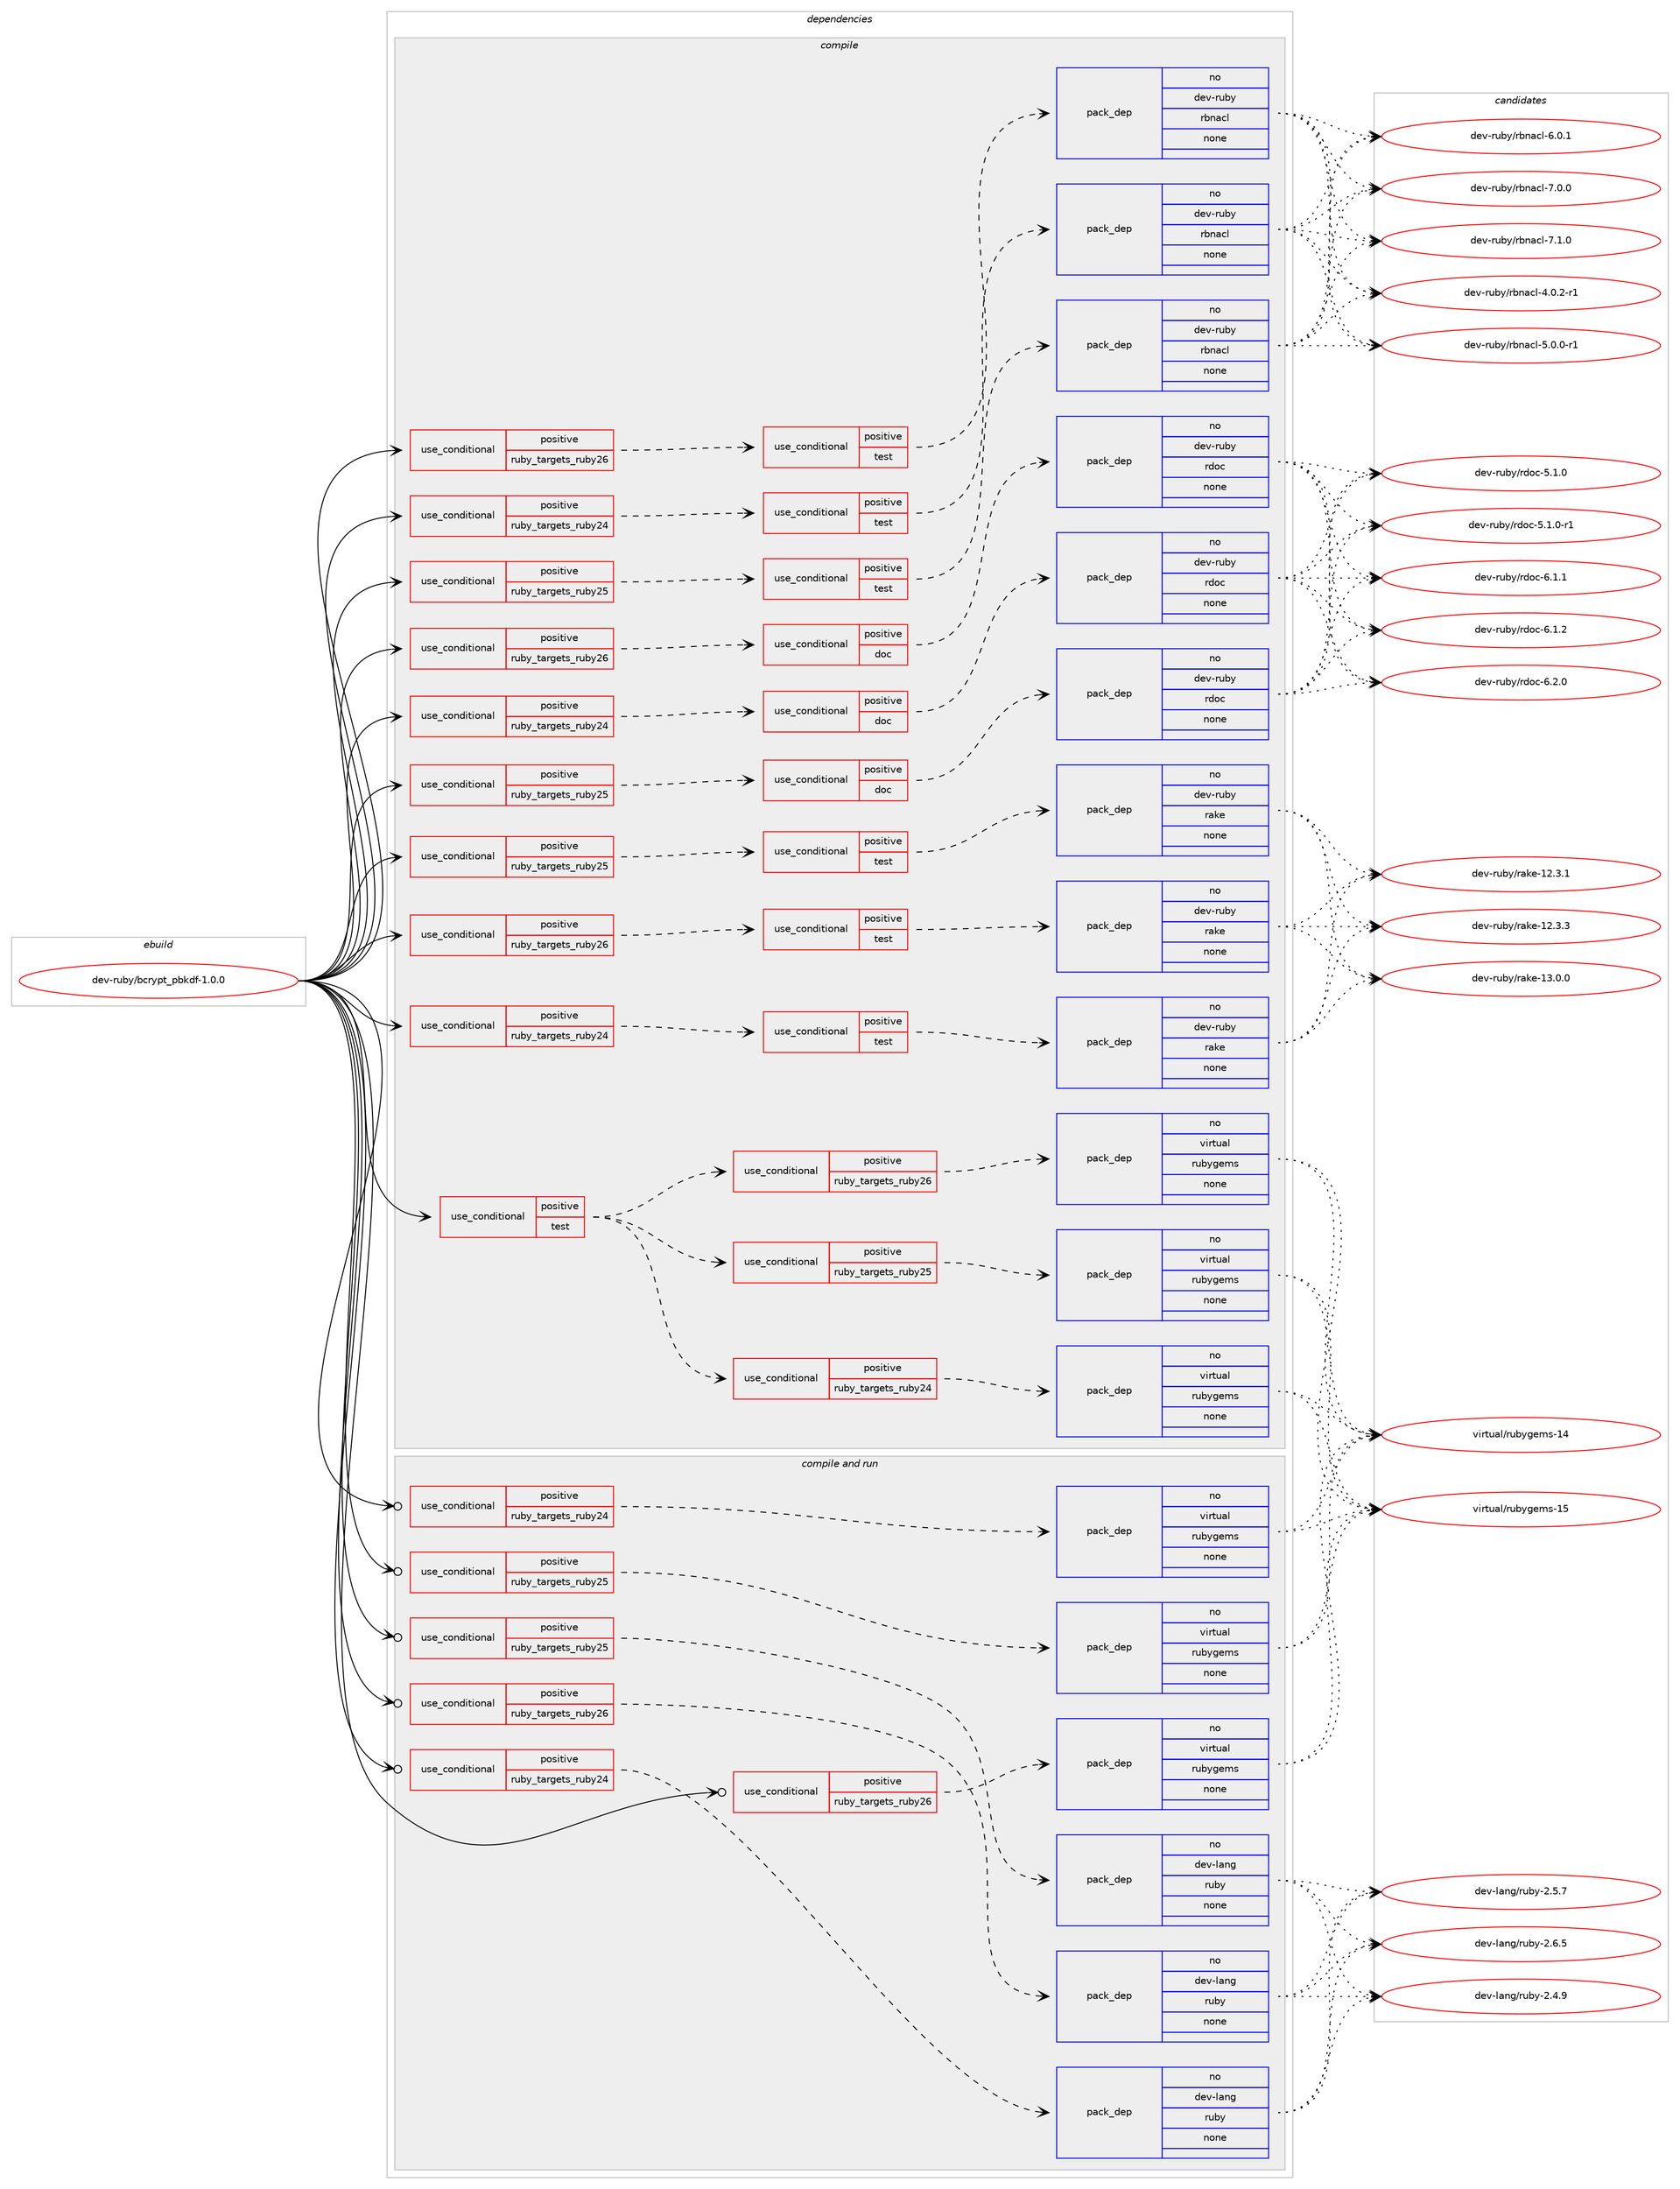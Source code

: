 digraph prolog {

# *************
# Graph options
# *************

newrank=true;
concentrate=true;
compound=true;
graph [rankdir=LR,fontname=Helvetica,fontsize=10,ranksep=1.5];#, ranksep=2.5, nodesep=0.2];
edge  [arrowhead=vee];
node  [fontname=Helvetica,fontsize=10];

# **********
# The ebuild
# **********

subgraph cluster_leftcol {
color=gray;
rank=same;
label=<<i>ebuild</i>>;
id [label="dev-ruby/bcrypt_pbkdf-1.0.0", color=red, width=4, href="../dev-ruby/bcrypt_pbkdf-1.0.0.svg"];
}

# ****************
# The dependencies
# ****************

subgraph cluster_midcol {
color=gray;
label=<<i>dependencies</i>>;
subgraph cluster_compile {
fillcolor="#eeeeee";
style=filled;
label=<<i>compile</i>>;
subgraph cond159031 {
dependency678735 [label=<<TABLE BORDER="0" CELLBORDER="1" CELLSPACING="0" CELLPADDING="4"><TR><TD ROWSPAN="3" CELLPADDING="10">use_conditional</TD></TR><TR><TD>positive</TD></TR><TR><TD>ruby_targets_ruby24</TD></TR></TABLE>>, shape=none, color=red];
subgraph cond159032 {
dependency678736 [label=<<TABLE BORDER="0" CELLBORDER="1" CELLSPACING="0" CELLPADDING="4"><TR><TD ROWSPAN="3" CELLPADDING="10">use_conditional</TD></TR><TR><TD>positive</TD></TR><TR><TD>doc</TD></TR></TABLE>>, shape=none, color=red];
subgraph pack507750 {
dependency678737 [label=<<TABLE BORDER="0" CELLBORDER="1" CELLSPACING="0" CELLPADDING="4" WIDTH="220"><TR><TD ROWSPAN="6" CELLPADDING="30">pack_dep</TD></TR><TR><TD WIDTH="110">no</TD></TR><TR><TD>dev-ruby</TD></TR><TR><TD>rdoc</TD></TR><TR><TD>none</TD></TR><TR><TD></TD></TR></TABLE>>, shape=none, color=blue];
}
dependency678736:e -> dependency678737:w [weight=20,style="dashed",arrowhead="vee"];
}
dependency678735:e -> dependency678736:w [weight=20,style="dashed",arrowhead="vee"];
}
id:e -> dependency678735:w [weight=20,style="solid",arrowhead="vee"];
subgraph cond159033 {
dependency678738 [label=<<TABLE BORDER="0" CELLBORDER="1" CELLSPACING="0" CELLPADDING="4"><TR><TD ROWSPAN="3" CELLPADDING="10">use_conditional</TD></TR><TR><TD>positive</TD></TR><TR><TD>ruby_targets_ruby24</TD></TR></TABLE>>, shape=none, color=red];
subgraph cond159034 {
dependency678739 [label=<<TABLE BORDER="0" CELLBORDER="1" CELLSPACING="0" CELLPADDING="4"><TR><TD ROWSPAN="3" CELLPADDING="10">use_conditional</TD></TR><TR><TD>positive</TD></TR><TR><TD>test</TD></TR></TABLE>>, shape=none, color=red];
subgraph pack507751 {
dependency678740 [label=<<TABLE BORDER="0" CELLBORDER="1" CELLSPACING="0" CELLPADDING="4" WIDTH="220"><TR><TD ROWSPAN="6" CELLPADDING="30">pack_dep</TD></TR><TR><TD WIDTH="110">no</TD></TR><TR><TD>dev-ruby</TD></TR><TR><TD>rake</TD></TR><TR><TD>none</TD></TR><TR><TD></TD></TR></TABLE>>, shape=none, color=blue];
}
dependency678739:e -> dependency678740:w [weight=20,style="dashed",arrowhead="vee"];
}
dependency678738:e -> dependency678739:w [weight=20,style="dashed",arrowhead="vee"];
}
id:e -> dependency678738:w [weight=20,style="solid",arrowhead="vee"];
subgraph cond159035 {
dependency678741 [label=<<TABLE BORDER="0" CELLBORDER="1" CELLSPACING="0" CELLPADDING="4"><TR><TD ROWSPAN="3" CELLPADDING="10">use_conditional</TD></TR><TR><TD>positive</TD></TR><TR><TD>ruby_targets_ruby24</TD></TR></TABLE>>, shape=none, color=red];
subgraph cond159036 {
dependency678742 [label=<<TABLE BORDER="0" CELLBORDER="1" CELLSPACING="0" CELLPADDING="4"><TR><TD ROWSPAN="3" CELLPADDING="10">use_conditional</TD></TR><TR><TD>positive</TD></TR><TR><TD>test</TD></TR></TABLE>>, shape=none, color=red];
subgraph pack507752 {
dependency678743 [label=<<TABLE BORDER="0" CELLBORDER="1" CELLSPACING="0" CELLPADDING="4" WIDTH="220"><TR><TD ROWSPAN="6" CELLPADDING="30">pack_dep</TD></TR><TR><TD WIDTH="110">no</TD></TR><TR><TD>dev-ruby</TD></TR><TR><TD>rbnacl</TD></TR><TR><TD>none</TD></TR><TR><TD></TD></TR></TABLE>>, shape=none, color=blue];
}
dependency678742:e -> dependency678743:w [weight=20,style="dashed",arrowhead="vee"];
}
dependency678741:e -> dependency678742:w [weight=20,style="dashed",arrowhead="vee"];
}
id:e -> dependency678741:w [weight=20,style="solid",arrowhead="vee"];
subgraph cond159037 {
dependency678744 [label=<<TABLE BORDER="0" CELLBORDER="1" CELLSPACING="0" CELLPADDING="4"><TR><TD ROWSPAN="3" CELLPADDING="10">use_conditional</TD></TR><TR><TD>positive</TD></TR><TR><TD>ruby_targets_ruby25</TD></TR></TABLE>>, shape=none, color=red];
subgraph cond159038 {
dependency678745 [label=<<TABLE BORDER="0" CELLBORDER="1" CELLSPACING="0" CELLPADDING="4"><TR><TD ROWSPAN="3" CELLPADDING="10">use_conditional</TD></TR><TR><TD>positive</TD></TR><TR><TD>doc</TD></TR></TABLE>>, shape=none, color=red];
subgraph pack507753 {
dependency678746 [label=<<TABLE BORDER="0" CELLBORDER="1" CELLSPACING="0" CELLPADDING="4" WIDTH="220"><TR><TD ROWSPAN="6" CELLPADDING="30">pack_dep</TD></TR><TR><TD WIDTH="110">no</TD></TR><TR><TD>dev-ruby</TD></TR><TR><TD>rdoc</TD></TR><TR><TD>none</TD></TR><TR><TD></TD></TR></TABLE>>, shape=none, color=blue];
}
dependency678745:e -> dependency678746:w [weight=20,style="dashed",arrowhead="vee"];
}
dependency678744:e -> dependency678745:w [weight=20,style="dashed",arrowhead="vee"];
}
id:e -> dependency678744:w [weight=20,style="solid",arrowhead="vee"];
subgraph cond159039 {
dependency678747 [label=<<TABLE BORDER="0" CELLBORDER="1" CELLSPACING="0" CELLPADDING="4"><TR><TD ROWSPAN="3" CELLPADDING="10">use_conditional</TD></TR><TR><TD>positive</TD></TR><TR><TD>ruby_targets_ruby25</TD></TR></TABLE>>, shape=none, color=red];
subgraph cond159040 {
dependency678748 [label=<<TABLE BORDER="0" CELLBORDER="1" CELLSPACING="0" CELLPADDING="4"><TR><TD ROWSPAN="3" CELLPADDING="10">use_conditional</TD></TR><TR><TD>positive</TD></TR><TR><TD>test</TD></TR></TABLE>>, shape=none, color=red];
subgraph pack507754 {
dependency678749 [label=<<TABLE BORDER="0" CELLBORDER="1" CELLSPACING="0" CELLPADDING="4" WIDTH="220"><TR><TD ROWSPAN="6" CELLPADDING="30">pack_dep</TD></TR><TR><TD WIDTH="110">no</TD></TR><TR><TD>dev-ruby</TD></TR><TR><TD>rake</TD></TR><TR><TD>none</TD></TR><TR><TD></TD></TR></TABLE>>, shape=none, color=blue];
}
dependency678748:e -> dependency678749:w [weight=20,style="dashed",arrowhead="vee"];
}
dependency678747:e -> dependency678748:w [weight=20,style="dashed",arrowhead="vee"];
}
id:e -> dependency678747:w [weight=20,style="solid",arrowhead="vee"];
subgraph cond159041 {
dependency678750 [label=<<TABLE BORDER="0" CELLBORDER="1" CELLSPACING="0" CELLPADDING="4"><TR><TD ROWSPAN="3" CELLPADDING="10">use_conditional</TD></TR><TR><TD>positive</TD></TR><TR><TD>ruby_targets_ruby25</TD></TR></TABLE>>, shape=none, color=red];
subgraph cond159042 {
dependency678751 [label=<<TABLE BORDER="0" CELLBORDER="1" CELLSPACING="0" CELLPADDING="4"><TR><TD ROWSPAN="3" CELLPADDING="10">use_conditional</TD></TR><TR><TD>positive</TD></TR><TR><TD>test</TD></TR></TABLE>>, shape=none, color=red];
subgraph pack507755 {
dependency678752 [label=<<TABLE BORDER="0" CELLBORDER="1" CELLSPACING="0" CELLPADDING="4" WIDTH="220"><TR><TD ROWSPAN="6" CELLPADDING="30">pack_dep</TD></TR><TR><TD WIDTH="110">no</TD></TR><TR><TD>dev-ruby</TD></TR><TR><TD>rbnacl</TD></TR><TR><TD>none</TD></TR><TR><TD></TD></TR></TABLE>>, shape=none, color=blue];
}
dependency678751:e -> dependency678752:w [weight=20,style="dashed",arrowhead="vee"];
}
dependency678750:e -> dependency678751:w [weight=20,style="dashed",arrowhead="vee"];
}
id:e -> dependency678750:w [weight=20,style="solid",arrowhead="vee"];
subgraph cond159043 {
dependency678753 [label=<<TABLE BORDER="0" CELLBORDER="1" CELLSPACING="0" CELLPADDING="4"><TR><TD ROWSPAN="3" CELLPADDING="10">use_conditional</TD></TR><TR><TD>positive</TD></TR><TR><TD>ruby_targets_ruby26</TD></TR></TABLE>>, shape=none, color=red];
subgraph cond159044 {
dependency678754 [label=<<TABLE BORDER="0" CELLBORDER="1" CELLSPACING="0" CELLPADDING="4"><TR><TD ROWSPAN="3" CELLPADDING="10">use_conditional</TD></TR><TR><TD>positive</TD></TR><TR><TD>doc</TD></TR></TABLE>>, shape=none, color=red];
subgraph pack507756 {
dependency678755 [label=<<TABLE BORDER="0" CELLBORDER="1" CELLSPACING="0" CELLPADDING="4" WIDTH="220"><TR><TD ROWSPAN="6" CELLPADDING="30">pack_dep</TD></TR><TR><TD WIDTH="110">no</TD></TR><TR><TD>dev-ruby</TD></TR><TR><TD>rdoc</TD></TR><TR><TD>none</TD></TR><TR><TD></TD></TR></TABLE>>, shape=none, color=blue];
}
dependency678754:e -> dependency678755:w [weight=20,style="dashed",arrowhead="vee"];
}
dependency678753:e -> dependency678754:w [weight=20,style="dashed",arrowhead="vee"];
}
id:e -> dependency678753:w [weight=20,style="solid",arrowhead="vee"];
subgraph cond159045 {
dependency678756 [label=<<TABLE BORDER="0" CELLBORDER="1" CELLSPACING="0" CELLPADDING="4"><TR><TD ROWSPAN="3" CELLPADDING="10">use_conditional</TD></TR><TR><TD>positive</TD></TR><TR><TD>ruby_targets_ruby26</TD></TR></TABLE>>, shape=none, color=red];
subgraph cond159046 {
dependency678757 [label=<<TABLE BORDER="0" CELLBORDER="1" CELLSPACING="0" CELLPADDING="4"><TR><TD ROWSPAN="3" CELLPADDING="10">use_conditional</TD></TR><TR><TD>positive</TD></TR><TR><TD>test</TD></TR></TABLE>>, shape=none, color=red];
subgraph pack507757 {
dependency678758 [label=<<TABLE BORDER="0" CELLBORDER="1" CELLSPACING="0" CELLPADDING="4" WIDTH="220"><TR><TD ROWSPAN="6" CELLPADDING="30">pack_dep</TD></TR><TR><TD WIDTH="110">no</TD></TR><TR><TD>dev-ruby</TD></TR><TR><TD>rake</TD></TR><TR><TD>none</TD></TR><TR><TD></TD></TR></TABLE>>, shape=none, color=blue];
}
dependency678757:e -> dependency678758:w [weight=20,style="dashed",arrowhead="vee"];
}
dependency678756:e -> dependency678757:w [weight=20,style="dashed",arrowhead="vee"];
}
id:e -> dependency678756:w [weight=20,style="solid",arrowhead="vee"];
subgraph cond159047 {
dependency678759 [label=<<TABLE BORDER="0" CELLBORDER="1" CELLSPACING="0" CELLPADDING="4"><TR><TD ROWSPAN="3" CELLPADDING="10">use_conditional</TD></TR><TR><TD>positive</TD></TR><TR><TD>ruby_targets_ruby26</TD></TR></TABLE>>, shape=none, color=red];
subgraph cond159048 {
dependency678760 [label=<<TABLE BORDER="0" CELLBORDER="1" CELLSPACING="0" CELLPADDING="4"><TR><TD ROWSPAN="3" CELLPADDING="10">use_conditional</TD></TR><TR><TD>positive</TD></TR><TR><TD>test</TD></TR></TABLE>>, shape=none, color=red];
subgraph pack507758 {
dependency678761 [label=<<TABLE BORDER="0" CELLBORDER="1" CELLSPACING="0" CELLPADDING="4" WIDTH="220"><TR><TD ROWSPAN="6" CELLPADDING="30">pack_dep</TD></TR><TR><TD WIDTH="110">no</TD></TR><TR><TD>dev-ruby</TD></TR><TR><TD>rbnacl</TD></TR><TR><TD>none</TD></TR><TR><TD></TD></TR></TABLE>>, shape=none, color=blue];
}
dependency678760:e -> dependency678761:w [weight=20,style="dashed",arrowhead="vee"];
}
dependency678759:e -> dependency678760:w [weight=20,style="dashed",arrowhead="vee"];
}
id:e -> dependency678759:w [weight=20,style="solid",arrowhead="vee"];
subgraph cond159049 {
dependency678762 [label=<<TABLE BORDER="0" CELLBORDER="1" CELLSPACING="0" CELLPADDING="4"><TR><TD ROWSPAN="3" CELLPADDING="10">use_conditional</TD></TR><TR><TD>positive</TD></TR><TR><TD>test</TD></TR></TABLE>>, shape=none, color=red];
subgraph cond159050 {
dependency678763 [label=<<TABLE BORDER="0" CELLBORDER="1" CELLSPACING="0" CELLPADDING="4"><TR><TD ROWSPAN="3" CELLPADDING="10">use_conditional</TD></TR><TR><TD>positive</TD></TR><TR><TD>ruby_targets_ruby24</TD></TR></TABLE>>, shape=none, color=red];
subgraph pack507759 {
dependency678764 [label=<<TABLE BORDER="0" CELLBORDER="1" CELLSPACING="0" CELLPADDING="4" WIDTH="220"><TR><TD ROWSPAN="6" CELLPADDING="30">pack_dep</TD></TR><TR><TD WIDTH="110">no</TD></TR><TR><TD>virtual</TD></TR><TR><TD>rubygems</TD></TR><TR><TD>none</TD></TR><TR><TD></TD></TR></TABLE>>, shape=none, color=blue];
}
dependency678763:e -> dependency678764:w [weight=20,style="dashed",arrowhead="vee"];
}
dependency678762:e -> dependency678763:w [weight=20,style="dashed",arrowhead="vee"];
subgraph cond159051 {
dependency678765 [label=<<TABLE BORDER="0" CELLBORDER="1" CELLSPACING="0" CELLPADDING="4"><TR><TD ROWSPAN="3" CELLPADDING="10">use_conditional</TD></TR><TR><TD>positive</TD></TR><TR><TD>ruby_targets_ruby25</TD></TR></TABLE>>, shape=none, color=red];
subgraph pack507760 {
dependency678766 [label=<<TABLE BORDER="0" CELLBORDER="1" CELLSPACING="0" CELLPADDING="4" WIDTH="220"><TR><TD ROWSPAN="6" CELLPADDING="30">pack_dep</TD></TR><TR><TD WIDTH="110">no</TD></TR><TR><TD>virtual</TD></TR><TR><TD>rubygems</TD></TR><TR><TD>none</TD></TR><TR><TD></TD></TR></TABLE>>, shape=none, color=blue];
}
dependency678765:e -> dependency678766:w [weight=20,style="dashed",arrowhead="vee"];
}
dependency678762:e -> dependency678765:w [weight=20,style="dashed",arrowhead="vee"];
subgraph cond159052 {
dependency678767 [label=<<TABLE BORDER="0" CELLBORDER="1" CELLSPACING="0" CELLPADDING="4"><TR><TD ROWSPAN="3" CELLPADDING="10">use_conditional</TD></TR><TR><TD>positive</TD></TR><TR><TD>ruby_targets_ruby26</TD></TR></TABLE>>, shape=none, color=red];
subgraph pack507761 {
dependency678768 [label=<<TABLE BORDER="0" CELLBORDER="1" CELLSPACING="0" CELLPADDING="4" WIDTH="220"><TR><TD ROWSPAN="6" CELLPADDING="30">pack_dep</TD></TR><TR><TD WIDTH="110">no</TD></TR><TR><TD>virtual</TD></TR><TR><TD>rubygems</TD></TR><TR><TD>none</TD></TR><TR><TD></TD></TR></TABLE>>, shape=none, color=blue];
}
dependency678767:e -> dependency678768:w [weight=20,style="dashed",arrowhead="vee"];
}
dependency678762:e -> dependency678767:w [weight=20,style="dashed",arrowhead="vee"];
}
id:e -> dependency678762:w [weight=20,style="solid",arrowhead="vee"];
}
subgraph cluster_compileandrun {
fillcolor="#eeeeee";
style=filled;
label=<<i>compile and run</i>>;
subgraph cond159053 {
dependency678769 [label=<<TABLE BORDER="0" CELLBORDER="1" CELLSPACING="0" CELLPADDING="4"><TR><TD ROWSPAN="3" CELLPADDING="10">use_conditional</TD></TR><TR><TD>positive</TD></TR><TR><TD>ruby_targets_ruby24</TD></TR></TABLE>>, shape=none, color=red];
subgraph pack507762 {
dependency678770 [label=<<TABLE BORDER="0" CELLBORDER="1" CELLSPACING="0" CELLPADDING="4" WIDTH="220"><TR><TD ROWSPAN="6" CELLPADDING="30">pack_dep</TD></TR><TR><TD WIDTH="110">no</TD></TR><TR><TD>dev-lang</TD></TR><TR><TD>ruby</TD></TR><TR><TD>none</TD></TR><TR><TD></TD></TR></TABLE>>, shape=none, color=blue];
}
dependency678769:e -> dependency678770:w [weight=20,style="dashed",arrowhead="vee"];
}
id:e -> dependency678769:w [weight=20,style="solid",arrowhead="odotvee"];
subgraph cond159054 {
dependency678771 [label=<<TABLE BORDER="0" CELLBORDER="1" CELLSPACING="0" CELLPADDING="4"><TR><TD ROWSPAN="3" CELLPADDING="10">use_conditional</TD></TR><TR><TD>positive</TD></TR><TR><TD>ruby_targets_ruby24</TD></TR></TABLE>>, shape=none, color=red];
subgraph pack507763 {
dependency678772 [label=<<TABLE BORDER="0" CELLBORDER="1" CELLSPACING="0" CELLPADDING="4" WIDTH="220"><TR><TD ROWSPAN="6" CELLPADDING="30">pack_dep</TD></TR><TR><TD WIDTH="110">no</TD></TR><TR><TD>virtual</TD></TR><TR><TD>rubygems</TD></TR><TR><TD>none</TD></TR><TR><TD></TD></TR></TABLE>>, shape=none, color=blue];
}
dependency678771:e -> dependency678772:w [weight=20,style="dashed",arrowhead="vee"];
}
id:e -> dependency678771:w [weight=20,style="solid",arrowhead="odotvee"];
subgraph cond159055 {
dependency678773 [label=<<TABLE BORDER="0" CELLBORDER="1" CELLSPACING="0" CELLPADDING="4"><TR><TD ROWSPAN="3" CELLPADDING="10">use_conditional</TD></TR><TR><TD>positive</TD></TR><TR><TD>ruby_targets_ruby25</TD></TR></TABLE>>, shape=none, color=red];
subgraph pack507764 {
dependency678774 [label=<<TABLE BORDER="0" CELLBORDER="1" CELLSPACING="0" CELLPADDING="4" WIDTH="220"><TR><TD ROWSPAN="6" CELLPADDING="30">pack_dep</TD></TR><TR><TD WIDTH="110">no</TD></TR><TR><TD>dev-lang</TD></TR><TR><TD>ruby</TD></TR><TR><TD>none</TD></TR><TR><TD></TD></TR></TABLE>>, shape=none, color=blue];
}
dependency678773:e -> dependency678774:w [weight=20,style="dashed",arrowhead="vee"];
}
id:e -> dependency678773:w [weight=20,style="solid",arrowhead="odotvee"];
subgraph cond159056 {
dependency678775 [label=<<TABLE BORDER="0" CELLBORDER="1" CELLSPACING="0" CELLPADDING="4"><TR><TD ROWSPAN="3" CELLPADDING="10">use_conditional</TD></TR><TR><TD>positive</TD></TR><TR><TD>ruby_targets_ruby25</TD></TR></TABLE>>, shape=none, color=red];
subgraph pack507765 {
dependency678776 [label=<<TABLE BORDER="0" CELLBORDER="1" CELLSPACING="0" CELLPADDING="4" WIDTH="220"><TR><TD ROWSPAN="6" CELLPADDING="30">pack_dep</TD></TR><TR><TD WIDTH="110">no</TD></TR><TR><TD>virtual</TD></TR><TR><TD>rubygems</TD></TR><TR><TD>none</TD></TR><TR><TD></TD></TR></TABLE>>, shape=none, color=blue];
}
dependency678775:e -> dependency678776:w [weight=20,style="dashed",arrowhead="vee"];
}
id:e -> dependency678775:w [weight=20,style="solid",arrowhead="odotvee"];
subgraph cond159057 {
dependency678777 [label=<<TABLE BORDER="0" CELLBORDER="1" CELLSPACING="0" CELLPADDING="4"><TR><TD ROWSPAN="3" CELLPADDING="10">use_conditional</TD></TR><TR><TD>positive</TD></TR><TR><TD>ruby_targets_ruby26</TD></TR></TABLE>>, shape=none, color=red];
subgraph pack507766 {
dependency678778 [label=<<TABLE BORDER="0" CELLBORDER="1" CELLSPACING="0" CELLPADDING="4" WIDTH="220"><TR><TD ROWSPAN="6" CELLPADDING="30">pack_dep</TD></TR><TR><TD WIDTH="110">no</TD></TR><TR><TD>dev-lang</TD></TR><TR><TD>ruby</TD></TR><TR><TD>none</TD></TR><TR><TD></TD></TR></TABLE>>, shape=none, color=blue];
}
dependency678777:e -> dependency678778:w [weight=20,style="dashed",arrowhead="vee"];
}
id:e -> dependency678777:w [weight=20,style="solid",arrowhead="odotvee"];
subgraph cond159058 {
dependency678779 [label=<<TABLE BORDER="0" CELLBORDER="1" CELLSPACING="0" CELLPADDING="4"><TR><TD ROWSPAN="3" CELLPADDING="10">use_conditional</TD></TR><TR><TD>positive</TD></TR><TR><TD>ruby_targets_ruby26</TD></TR></TABLE>>, shape=none, color=red];
subgraph pack507767 {
dependency678780 [label=<<TABLE BORDER="0" CELLBORDER="1" CELLSPACING="0" CELLPADDING="4" WIDTH="220"><TR><TD ROWSPAN="6" CELLPADDING="30">pack_dep</TD></TR><TR><TD WIDTH="110">no</TD></TR><TR><TD>virtual</TD></TR><TR><TD>rubygems</TD></TR><TR><TD>none</TD></TR><TR><TD></TD></TR></TABLE>>, shape=none, color=blue];
}
dependency678779:e -> dependency678780:w [weight=20,style="dashed",arrowhead="vee"];
}
id:e -> dependency678779:w [weight=20,style="solid",arrowhead="odotvee"];
}
subgraph cluster_run {
fillcolor="#eeeeee";
style=filled;
label=<<i>run</i>>;
}
}

# **************
# The candidates
# **************

subgraph cluster_choices {
rank=same;
color=gray;
label=<<i>candidates</i>>;

subgraph choice507750 {
color=black;
nodesep=1;
choice10010111845114117981214711410011199455346494648 [label="dev-ruby/rdoc-5.1.0", color=red, width=4,href="../dev-ruby/rdoc-5.1.0.svg"];
choice100101118451141179812147114100111994553464946484511449 [label="dev-ruby/rdoc-5.1.0-r1", color=red, width=4,href="../dev-ruby/rdoc-5.1.0-r1.svg"];
choice10010111845114117981214711410011199455446494649 [label="dev-ruby/rdoc-6.1.1", color=red, width=4,href="../dev-ruby/rdoc-6.1.1.svg"];
choice10010111845114117981214711410011199455446494650 [label="dev-ruby/rdoc-6.1.2", color=red, width=4,href="../dev-ruby/rdoc-6.1.2.svg"];
choice10010111845114117981214711410011199455446504648 [label="dev-ruby/rdoc-6.2.0", color=red, width=4,href="../dev-ruby/rdoc-6.2.0.svg"];
dependency678737:e -> choice10010111845114117981214711410011199455346494648:w [style=dotted,weight="100"];
dependency678737:e -> choice100101118451141179812147114100111994553464946484511449:w [style=dotted,weight="100"];
dependency678737:e -> choice10010111845114117981214711410011199455446494649:w [style=dotted,weight="100"];
dependency678737:e -> choice10010111845114117981214711410011199455446494650:w [style=dotted,weight="100"];
dependency678737:e -> choice10010111845114117981214711410011199455446504648:w [style=dotted,weight="100"];
}
subgraph choice507751 {
color=black;
nodesep=1;
choice1001011184511411798121471149710710145495046514649 [label="dev-ruby/rake-12.3.1", color=red, width=4,href="../dev-ruby/rake-12.3.1.svg"];
choice1001011184511411798121471149710710145495046514651 [label="dev-ruby/rake-12.3.3", color=red, width=4,href="../dev-ruby/rake-12.3.3.svg"];
choice1001011184511411798121471149710710145495146484648 [label="dev-ruby/rake-13.0.0", color=red, width=4,href="../dev-ruby/rake-13.0.0.svg"];
dependency678740:e -> choice1001011184511411798121471149710710145495046514649:w [style=dotted,weight="100"];
dependency678740:e -> choice1001011184511411798121471149710710145495046514651:w [style=dotted,weight="100"];
dependency678740:e -> choice1001011184511411798121471149710710145495146484648:w [style=dotted,weight="100"];
}
subgraph choice507752 {
color=black;
nodesep=1;
choice1001011184511411798121471149811097991084552464846504511449 [label="dev-ruby/rbnacl-4.0.2-r1", color=red, width=4,href="../dev-ruby/rbnacl-4.0.2-r1.svg"];
choice1001011184511411798121471149811097991084553464846484511449 [label="dev-ruby/rbnacl-5.0.0-r1", color=red, width=4,href="../dev-ruby/rbnacl-5.0.0-r1.svg"];
choice100101118451141179812147114981109799108455446484649 [label="dev-ruby/rbnacl-6.0.1", color=red, width=4,href="../dev-ruby/rbnacl-6.0.1.svg"];
choice100101118451141179812147114981109799108455546484648 [label="dev-ruby/rbnacl-7.0.0", color=red, width=4,href="../dev-ruby/rbnacl-7.0.0.svg"];
choice100101118451141179812147114981109799108455546494648 [label="dev-ruby/rbnacl-7.1.0", color=red, width=4,href="../dev-ruby/rbnacl-7.1.0.svg"];
dependency678743:e -> choice1001011184511411798121471149811097991084552464846504511449:w [style=dotted,weight="100"];
dependency678743:e -> choice1001011184511411798121471149811097991084553464846484511449:w [style=dotted,weight="100"];
dependency678743:e -> choice100101118451141179812147114981109799108455446484649:w [style=dotted,weight="100"];
dependency678743:e -> choice100101118451141179812147114981109799108455546484648:w [style=dotted,weight="100"];
dependency678743:e -> choice100101118451141179812147114981109799108455546494648:w [style=dotted,weight="100"];
}
subgraph choice507753 {
color=black;
nodesep=1;
choice10010111845114117981214711410011199455346494648 [label="dev-ruby/rdoc-5.1.0", color=red, width=4,href="../dev-ruby/rdoc-5.1.0.svg"];
choice100101118451141179812147114100111994553464946484511449 [label="dev-ruby/rdoc-5.1.0-r1", color=red, width=4,href="../dev-ruby/rdoc-5.1.0-r1.svg"];
choice10010111845114117981214711410011199455446494649 [label="dev-ruby/rdoc-6.1.1", color=red, width=4,href="../dev-ruby/rdoc-6.1.1.svg"];
choice10010111845114117981214711410011199455446494650 [label="dev-ruby/rdoc-6.1.2", color=red, width=4,href="../dev-ruby/rdoc-6.1.2.svg"];
choice10010111845114117981214711410011199455446504648 [label="dev-ruby/rdoc-6.2.0", color=red, width=4,href="../dev-ruby/rdoc-6.2.0.svg"];
dependency678746:e -> choice10010111845114117981214711410011199455346494648:w [style=dotted,weight="100"];
dependency678746:e -> choice100101118451141179812147114100111994553464946484511449:w [style=dotted,weight="100"];
dependency678746:e -> choice10010111845114117981214711410011199455446494649:w [style=dotted,weight="100"];
dependency678746:e -> choice10010111845114117981214711410011199455446494650:w [style=dotted,weight="100"];
dependency678746:e -> choice10010111845114117981214711410011199455446504648:w [style=dotted,weight="100"];
}
subgraph choice507754 {
color=black;
nodesep=1;
choice1001011184511411798121471149710710145495046514649 [label="dev-ruby/rake-12.3.1", color=red, width=4,href="../dev-ruby/rake-12.3.1.svg"];
choice1001011184511411798121471149710710145495046514651 [label="dev-ruby/rake-12.3.3", color=red, width=4,href="../dev-ruby/rake-12.3.3.svg"];
choice1001011184511411798121471149710710145495146484648 [label="dev-ruby/rake-13.0.0", color=red, width=4,href="../dev-ruby/rake-13.0.0.svg"];
dependency678749:e -> choice1001011184511411798121471149710710145495046514649:w [style=dotted,weight="100"];
dependency678749:e -> choice1001011184511411798121471149710710145495046514651:w [style=dotted,weight="100"];
dependency678749:e -> choice1001011184511411798121471149710710145495146484648:w [style=dotted,weight="100"];
}
subgraph choice507755 {
color=black;
nodesep=1;
choice1001011184511411798121471149811097991084552464846504511449 [label="dev-ruby/rbnacl-4.0.2-r1", color=red, width=4,href="../dev-ruby/rbnacl-4.0.2-r1.svg"];
choice1001011184511411798121471149811097991084553464846484511449 [label="dev-ruby/rbnacl-5.0.0-r1", color=red, width=4,href="../dev-ruby/rbnacl-5.0.0-r1.svg"];
choice100101118451141179812147114981109799108455446484649 [label="dev-ruby/rbnacl-6.0.1", color=red, width=4,href="../dev-ruby/rbnacl-6.0.1.svg"];
choice100101118451141179812147114981109799108455546484648 [label="dev-ruby/rbnacl-7.0.0", color=red, width=4,href="../dev-ruby/rbnacl-7.0.0.svg"];
choice100101118451141179812147114981109799108455546494648 [label="dev-ruby/rbnacl-7.1.0", color=red, width=4,href="../dev-ruby/rbnacl-7.1.0.svg"];
dependency678752:e -> choice1001011184511411798121471149811097991084552464846504511449:w [style=dotted,weight="100"];
dependency678752:e -> choice1001011184511411798121471149811097991084553464846484511449:w [style=dotted,weight="100"];
dependency678752:e -> choice100101118451141179812147114981109799108455446484649:w [style=dotted,weight="100"];
dependency678752:e -> choice100101118451141179812147114981109799108455546484648:w [style=dotted,weight="100"];
dependency678752:e -> choice100101118451141179812147114981109799108455546494648:w [style=dotted,weight="100"];
}
subgraph choice507756 {
color=black;
nodesep=1;
choice10010111845114117981214711410011199455346494648 [label="dev-ruby/rdoc-5.1.0", color=red, width=4,href="../dev-ruby/rdoc-5.1.0.svg"];
choice100101118451141179812147114100111994553464946484511449 [label="dev-ruby/rdoc-5.1.0-r1", color=red, width=4,href="../dev-ruby/rdoc-5.1.0-r1.svg"];
choice10010111845114117981214711410011199455446494649 [label="dev-ruby/rdoc-6.1.1", color=red, width=4,href="../dev-ruby/rdoc-6.1.1.svg"];
choice10010111845114117981214711410011199455446494650 [label="dev-ruby/rdoc-6.1.2", color=red, width=4,href="../dev-ruby/rdoc-6.1.2.svg"];
choice10010111845114117981214711410011199455446504648 [label="dev-ruby/rdoc-6.2.0", color=red, width=4,href="../dev-ruby/rdoc-6.2.0.svg"];
dependency678755:e -> choice10010111845114117981214711410011199455346494648:w [style=dotted,weight="100"];
dependency678755:e -> choice100101118451141179812147114100111994553464946484511449:w [style=dotted,weight="100"];
dependency678755:e -> choice10010111845114117981214711410011199455446494649:w [style=dotted,weight="100"];
dependency678755:e -> choice10010111845114117981214711410011199455446494650:w [style=dotted,weight="100"];
dependency678755:e -> choice10010111845114117981214711410011199455446504648:w [style=dotted,weight="100"];
}
subgraph choice507757 {
color=black;
nodesep=1;
choice1001011184511411798121471149710710145495046514649 [label="dev-ruby/rake-12.3.1", color=red, width=4,href="../dev-ruby/rake-12.3.1.svg"];
choice1001011184511411798121471149710710145495046514651 [label="dev-ruby/rake-12.3.3", color=red, width=4,href="../dev-ruby/rake-12.3.3.svg"];
choice1001011184511411798121471149710710145495146484648 [label="dev-ruby/rake-13.0.0", color=red, width=4,href="../dev-ruby/rake-13.0.0.svg"];
dependency678758:e -> choice1001011184511411798121471149710710145495046514649:w [style=dotted,weight="100"];
dependency678758:e -> choice1001011184511411798121471149710710145495046514651:w [style=dotted,weight="100"];
dependency678758:e -> choice1001011184511411798121471149710710145495146484648:w [style=dotted,weight="100"];
}
subgraph choice507758 {
color=black;
nodesep=1;
choice1001011184511411798121471149811097991084552464846504511449 [label="dev-ruby/rbnacl-4.0.2-r1", color=red, width=4,href="../dev-ruby/rbnacl-4.0.2-r1.svg"];
choice1001011184511411798121471149811097991084553464846484511449 [label="dev-ruby/rbnacl-5.0.0-r1", color=red, width=4,href="../dev-ruby/rbnacl-5.0.0-r1.svg"];
choice100101118451141179812147114981109799108455446484649 [label="dev-ruby/rbnacl-6.0.1", color=red, width=4,href="../dev-ruby/rbnacl-6.0.1.svg"];
choice100101118451141179812147114981109799108455546484648 [label="dev-ruby/rbnacl-7.0.0", color=red, width=4,href="../dev-ruby/rbnacl-7.0.0.svg"];
choice100101118451141179812147114981109799108455546494648 [label="dev-ruby/rbnacl-7.1.0", color=red, width=4,href="../dev-ruby/rbnacl-7.1.0.svg"];
dependency678761:e -> choice1001011184511411798121471149811097991084552464846504511449:w [style=dotted,weight="100"];
dependency678761:e -> choice1001011184511411798121471149811097991084553464846484511449:w [style=dotted,weight="100"];
dependency678761:e -> choice100101118451141179812147114981109799108455446484649:w [style=dotted,weight="100"];
dependency678761:e -> choice100101118451141179812147114981109799108455546484648:w [style=dotted,weight="100"];
dependency678761:e -> choice100101118451141179812147114981109799108455546494648:w [style=dotted,weight="100"];
}
subgraph choice507759 {
color=black;
nodesep=1;
choice118105114116117971084711411798121103101109115454952 [label="virtual/rubygems-14", color=red, width=4,href="../virtual/rubygems-14.svg"];
choice118105114116117971084711411798121103101109115454953 [label="virtual/rubygems-15", color=red, width=4,href="../virtual/rubygems-15.svg"];
dependency678764:e -> choice118105114116117971084711411798121103101109115454952:w [style=dotted,weight="100"];
dependency678764:e -> choice118105114116117971084711411798121103101109115454953:w [style=dotted,weight="100"];
}
subgraph choice507760 {
color=black;
nodesep=1;
choice118105114116117971084711411798121103101109115454952 [label="virtual/rubygems-14", color=red, width=4,href="../virtual/rubygems-14.svg"];
choice118105114116117971084711411798121103101109115454953 [label="virtual/rubygems-15", color=red, width=4,href="../virtual/rubygems-15.svg"];
dependency678766:e -> choice118105114116117971084711411798121103101109115454952:w [style=dotted,weight="100"];
dependency678766:e -> choice118105114116117971084711411798121103101109115454953:w [style=dotted,weight="100"];
}
subgraph choice507761 {
color=black;
nodesep=1;
choice118105114116117971084711411798121103101109115454952 [label="virtual/rubygems-14", color=red, width=4,href="../virtual/rubygems-14.svg"];
choice118105114116117971084711411798121103101109115454953 [label="virtual/rubygems-15", color=red, width=4,href="../virtual/rubygems-15.svg"];
dependency678768:e -> choice118105114116117971084711411798121103101109115454952:w [style=dotted,weight="100"];
dependency678768:e -> choice118105114116117971084711411798121103101109115454953:w [style=dotted,weight="100"];
}
subgraph choice507762 {
color=black;
nodesep=1;
choice10010111845108971101034711411798121455046524657 [label="dev-lang/ruby-2.4.9", color=red, width=4,href="../dev-lang/ruby-2.4.9.svg"];
choice10010111845108971101034711411798121455046534655 [label="dev-lang/ruby-2.5.7", color=red, width=4,href="../dev-lang/ruby-2.5.7.svg"];
choice10010111845108971101034711411798121455046544653 [label="dev-lang/ruby-2.6.5", color=red, width=4,href="../dev-lang/ruby-2.6.5.svg"];
dependency678770:e -> choice10010111845108971101034711411798121455046524657:w [style=dotted,weight="100"];
dependency678770:e -> choice10010111845108971101034711411798121455046534655:w [style=dotted,weight="100"];
dependency678770:e -> choice10010111845108971101034711411798121455046544653:w [style=dotted,weight="100"];
}
subgraph choice507763 {
color=black;
nodesep=1;
choice118105114116117971084711411798121103101109115454952 [label="virtual/rubygems-14", color=red, width=4,href="../virtual/rubygems-14.svg"];
choice118105114116117971084711411798121103101109115454953 [label="virtual/rubygems-15", color=red, width=4,href="../virtual/rubygems-15.svg"];
dependency678772:e -> choice118105114116117971084711411798121103101109115454952:w [style=dotted,weight="100"];
dependency678772:e -> choice118105114116117971084711411798121103101109115454953:w [style=dotted,weight="100"];
}
subgraph choice507764 {
color=black;
nodesep=1;
choice10010111845108971101034711411798121455046524657 [label="dev-lang/ruby-2.4.9", color=red, width=4,href="../dev-lang/ruby-2.4.9.svg"];
choice10010111845108971101034711411798121455046534655 [label="dev-lang/ruby-2.5.7", color=red, width=4,href="../dev-lang/ruby-2.5.7.svg"];
choice10010111845108971101034711411798121455046544653 [label="dev-lang/ruby-2.6.5", color=red, width=4,href="../dev-lang/ruby-2.6.5.svg"];
dependency678774:e -> choice10010111845108971101034711411798121455046524657:w [style=dotted,weight="100"];
dependency678774:e -> choice10010111845108971101034711411798121455046534655:w [style=dotted,weight="100"];
dependency678774:e -> choice10010111845108971101034711411798121455046544653:w [style=dotted,weight="100"];
}
subgraph choice507765 {
color=black;
nodesep=1;
choice118105114116117971084711411798121103101109115454952 [label="virtual/rubygems-14", color=red, width=4,href="../virtual/rubygems-14.svg"];
choice118105114116117971084711411798121103101109115454953 [label="virtual/rubygems-15", color=red, width=4,href="../virtual/rubygems-15.svg"];
dependency678776:e -> choice118105114116117971084711411798121103101109115454952:w [style=dotted,weight="100"];
dependency678776:e -> choice118105114116117971084711411798121103101109115454953:w [style=dotted,weight="100"];
}
subgraph choice507766 {
color=black;
nodesep=1;
choice10010111845108971101034711411798121455046524657 [label="dev-lang/ruby-2.4.9", color=red, width=4,href="../dev-lang/ruby-2.4.9.svg"];
choice10010111845108971101034711411798121455046534655 [label="dev-lang/ruby-2.5.7", color=red, width=4,href="../dev-lang/ruby-2.5.7.svg"];
choice10010111845108971101034711411798121455046544653 [label="dev-lang/ruby-2.6.5", color=red, width=4,href="../dev-lang/ruby-2.6.5.svg"];
dependency678778:e -> choice10010111845108971101034711411798121455046524657:w [style=dotted,weight="100"];
dependency678778:e -> choice10010111845108971101034711411798121455046534655:w [style=dotted,weight="100"];
dependency678778:e -> choice10010111845108971101034711411798121455046544653:w [style=dotted,weight="100"];
}
subgraph choice507767 {
color=black;
nodesep=1;
choice118105114116117971084711411798121103101109115454952 [label="virtual/rubygems-14", color=red, width=4,href="../virtual/rubygems-14.svg"];
choice118105114116117971084711411798121103101109115454953 [label="virtual/rubygems-15", color=red, width=4,href="../virtual/rubygems-15.svg"];
dependency678780:e -> choice118105114116117971084711411798121103101109115454952:w [style=dotted,weight="100"];
dependency678780:e -> choice118105114116117971084711411798121103101109115454953:w [style=dotted,weight="100"];
}
}

}
